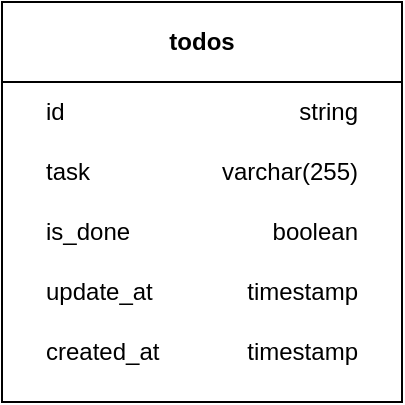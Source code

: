 <mxfile>
    <diagram id="CQtokFr0HX9CT1IFO8fq" name="Page-1">
        <mxGraphModel dx="235" dy="385" grid="1" gridSize="10" guides="1" tooltips="1" connect="1" arrows="1" fold="1" page="1" pageScale="1" pageWidth="850" pageHeight="1100" math="0" shadow="0">
            <root>
                <mxCell id="0"/>
                <mxCell id="1" parent="0"/>
                <mxCell id="50" value="todos" style="swimlane;whiteSpace=wrap;html=1;strokeWidth=1;fillColor=none;startSize=40;" vertex="1" parent="1">
                    <mxGeometry x="150" y="130" width="200" height="200" as="geometry"/>
                </mxCell>
                <mxCell id="47" value="" style="group" vertex="1" connectable="0" parent="50">
                    <mxGeometry x="20" y="100" width="160" height="30" as="geometry"/>
                </mxCell>
                <mxCell id="39" value="is_done" style="rounded=0;whiteSpace=wrap;html=1;fillColor=none;align=left;strokeWidth=1;strokeColor=none;" vertex="1" parent="47">
                    <mxGeometry width="80" height="30" as="geometry"/>
                </mxCell>
                <mxCell id="40" value="boolean" style="rounded=0;whiteSpace=wrap;html=1;fillColor=none;align=right;strokeWidth=1;strokeColor=none;" vertex="1" parent="47">
                    <mxGeometry x="80" width="80" height="30" as="geometry"/>
                </mxCell>
                <mxCell id="48" value="" style="group" vertex="1" connectable="0" parent="50">
                    <mxGeometry x="20" y="130" width="160" height="30" as="geometry"/>
                </mxCell>
                <mxCell id="41" value="update_at" style="rounded=0;whiteSpace=wrap;html=1;fillColor=none;align=left;strokeWidth=1;strokeColor=none;" vertex="1" parent="48">
                    <mxGeometry width="80" height="30" as="geometry"/>
                </mxCell>
                <mxCell id="42" value="timestamp" style="rounded=0;whiteSpace=wrap;html=1;fillColor=none;align=right;strokeWidth=1;strokeColor=none;" vertex="1" parent="48">
                    <mxGeometry x="80" width="80" height="30" as="geometry"/>
                </mxCell>
                <mxCell id="49" value="" style="group" vertex="1" connectable="0" parent="50">
                    <mxGeometry x="20" y="160" width="160" height="30" as="geometry"/>
                </mxCell>
                <mxCell id="43" value="created_at" style="rounded=0;whiteSpace=wrap;html=1;fillColor=none;align=left;strokeWidth=1;strokeColor=none;" vertex="1" parent="49">
                    <mxGeometry width="80" height="30" as="geometry"/>
                </mxCell>
                <mxCell id="44" value="timestamp" style="rounded=0;whiteSpace=wrap;html=1;fillColor=none;align=right;strokeWidth=1;strokeColor=none;" vertex="1" parent="49">
                    <mxGeometry x="80" width="80" height="30" as="geometry"/>
                </mxCell>
                <mxCell id="46" value="" style="group" vertex="1" connectable="0" parent="50">
                    <mxGeometry x="20" y="70" width="160" height="30" as="geometry"/>
                </mxCell>
                <mxCell id="37" value="task" style="rounded=0;whiteSpace=wrap;html=1;fillColor=none;align=left;strokeWidth=1;strokeColor=none;" vertex="1" parent="46">
                    <mxGeometry width="80" height="30" as="geometry"/>
                </mxCell>
                <mxCell id="38" value="varchar(255)" style="rounded=0;whiteSpace=wrap;html=1;fillColor=none;align=right;strokeWidth=1;strokeColor=none;" vertex="1" parent="46">
                    <mxGeometry x="80" width="80" height="30" as="geometry"/>
                </mxCell>
                <mxCell id="45" value="" style="group" vertex="1" connectable="0" parent="50">
                    <mxGeometry x="20" y="40" width="160" height="30" as="geometry"/>
                </mxCell>
                <mxCell id="35" value="id" style="rounded=0;whiteSpace=wrap;html=1;fillColor=none;align=left;strokeWidth=1;imageAspect=1;strokeColor=none;" vertex="1" parent="45">
                    <mxGeometry width="80" height="30" as="geometry"/>
                </mxCell>
                <mxCell id="36" value="string" style="rounded=0;whiteSpace=wrap;html=1;fillColor=none;align=right;strokeWidth=1;imageAspect=1;strokeColor=none;" vertex="1" parent="45">
                    <mxGeometry x="80" width="80" height="30" as="geometry"/>
                </mxCell>
            </root>
        </mxGraphModel>
    </diagram>
</mxfile>